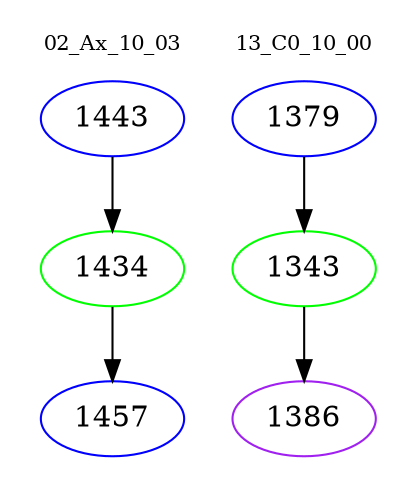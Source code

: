 digraph{
subgraph cluster_0 {
color = white
label = "02_Ax_10_03";
fontsize=10;
T0_1443 [label="1443", color="blue"]
T0_1443 -> T0_1434 [color="black"]
T0_1434 [label="1434", color="green"]
T0_1434 -> T0_1457 [color="black"]
T0_1457 [label="1457", color="blue"]
}
subgraph cluster_1 {
color = white
label = "13_C0_10_00";
fontsize=10;
T1_1379 [label="1379", color="blue"]
T1_1379 -> T1_1343 [color="black"]
T1_1343 [label="1343", color="green"]
T1_1343 -> T1_1386 [color="black"]
T1_1386 [label="1386", color="purple"]
}
}
